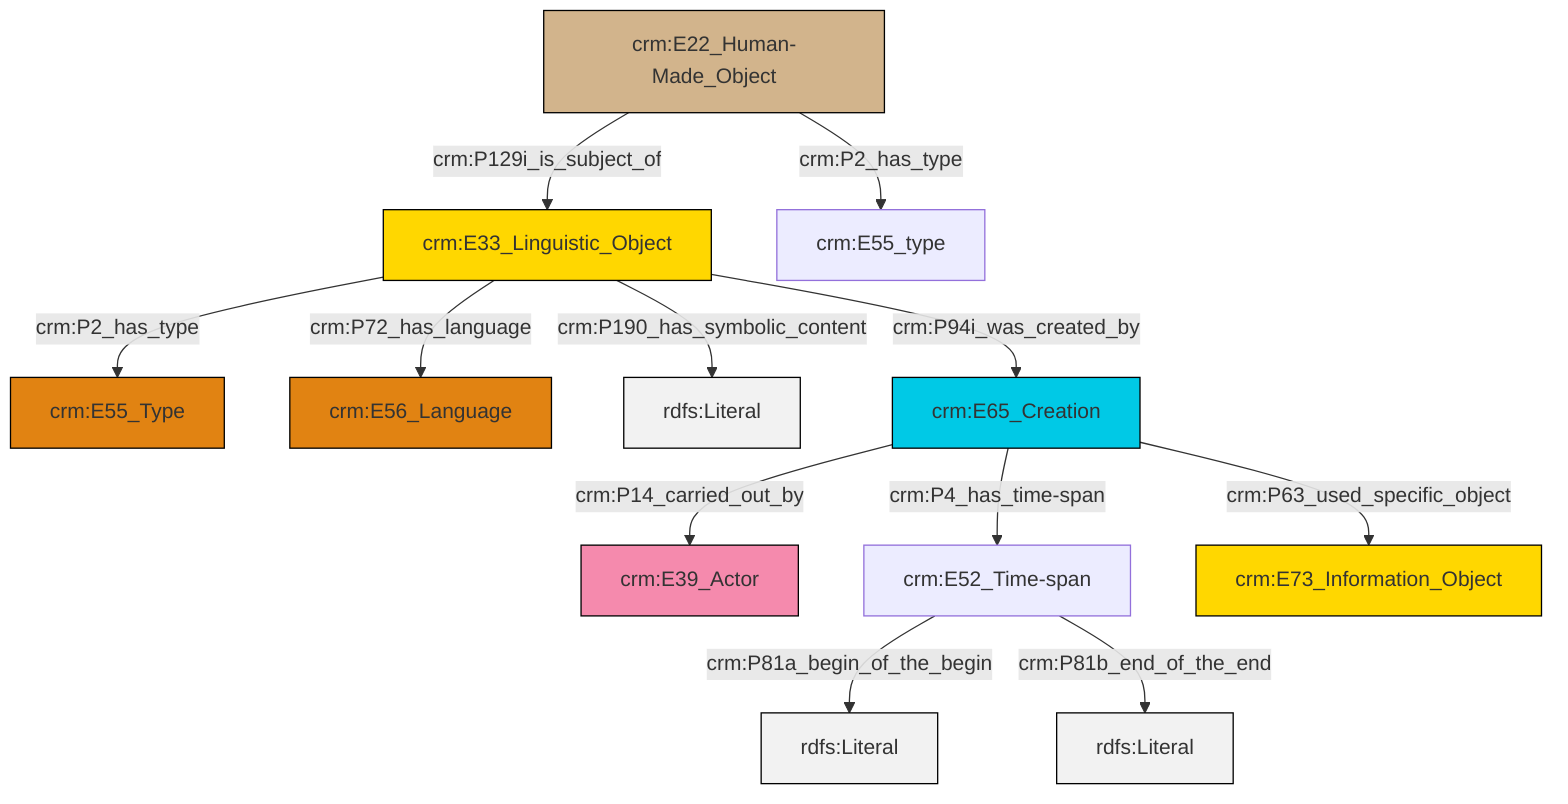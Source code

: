 graph TD
classDef Literal fill:#f2f2f2,stroke:#000000;
classDef CRM_Entity fill:#FFFFFF,stroke:#000000;
classDef Temporal_Entity fill:#00C9E6, stroke:#000000;
classDef Type fill:#E18312, stroke:#000000;
classDef Time-Span fill:#2C9C91, stroke:#000000;
classDef Appellation fill:#FFEB7F, stroke:#000000;
classDef Place fill:#008836, stroke:#000000;
classDef Persistent_Item fill:#B266B2, stroke:#000000;
classDef Conceptual_Object fill:#FFD700, stroke:#000000;
classDef Physical_Thing fill:#D2B48C, stroke:#000000;
classDef Actor fill:#f58aad, stroke:#000000;
classDef PC_Classes fill:#4ce600, stroke:#000000;
classDef Multi fill:#cccccc,stroke:#000000;

6["crm:E33_Linguistic_Object"]:::Conceptual_Object -->|crm:P190_has_symbolic_content| 8[rdfs:Literal]:::Literal
6["crm:E33_Linguistic_Object"]:::Conceptual_Object -->|crm:P2_has_type| 0["crm:E55_Type"]:::Type
9["crm:E52_Time-span"]:::Default -->|crm:P81a_begin_of_the_begin| 10[rdfs:Literal]:::Literal
6["crm:E33_Linguistic_Object"]:::Conceptual_Object -->|crm:P94i_was_created_by| 11["crm:E65_Creation"]:::Temporal_Entity
11["crm:E65_Creation"]:::Temporal_Entity -->|crm:P63_used_specific_object| 12["crm:E73_Information_Object"]:::Conceptual_Object
9["crm:E52_Time-span"]:::Default -->|crm:P81b_end_of_the_end| 13[rdfs:Literal]:::Literal
14["crm:E22_Human-Made_Object"]:::Physical_Thing -->|crm:P129i_is_subject_of| 6["crm:E33_Linguistic_Object"]:::Conceptual_Object
11["crm:E65_Creation"]:::Temporal_Entity -->|crm:P14_carried_out_by| 2["crm:E39_Actor"]:::Actor
14["crm:E22_Human-Made_Object"]:::Physical_Thing -->|crm:P2_has_type| 15["crm:E55_type"]:::Default
11["crm:E65_Creation"]:::Temporal_Entity -->|crm:P4_has_time-span| 9["crm:E52_Time-span"]:::Default
6["crm:E33_Linguistic_Object"]:::Conceptual_Object -->|crm:P72_has_language| 4["crm:E56_Language"]:::Type